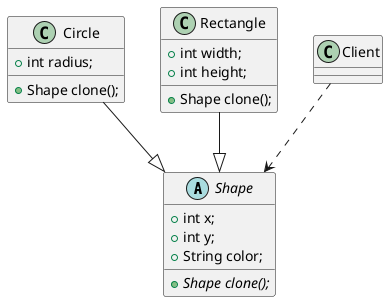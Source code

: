 @startuml
/'通用形状接口'/
abstract class Shape{
  + int x;
  + int y;
  + String color;

  + {abstract} Shape clone();
}
class Circle{
  + int radius;

  + Shape clone();
}
class Rectangle{
  + int width;
  + int height;

  + Shape clone();
}

Circle --|> Shape
Rectangle --|> Shape

class Client{
}
Client ..> Shape

@enduml
